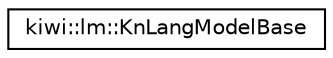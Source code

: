 digraph "Graphical Class Hierarchy"
{
 // LATEX_PDF_SIZE
  edge [fontname="Helvetica",fontsize="10",labelfontname="Helvetica",labelfontsize="10"];
  node [fontname="Helvetica",fontsize="10",shape=record];
  rankdir="LR";
  Node0 [label="kiwi::lm::KnLangModelBase",height=0.2,width=0.4,color="black", fillcolor="white", style="filled",URL="$classkiwi_1_1lm_1_1KnLangModelBase.html",tooltip=" "];
}
